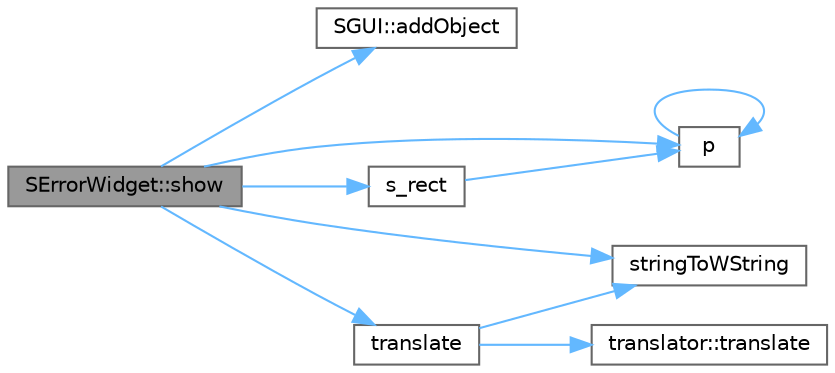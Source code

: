 digraph "SErrorWidget::show"
{
 // LATEX_PDF_SIZE
  bgcolor="transparent";
  edge [fontname=Helvetica,fontsize=10,labelfontname=Helvetica,labelfontsize=10];
  node [fontname=Helvetica,fontsize=10,shape=box,height=0.2,width=0.4];
  rankdir="LR";
  Node1 [id="Node000001",label="SErrorWidget::show",height=0.2,width=0.4,color="gray40", fillcolor="grey60", style="filled", fontcolor="black",tooltip="Shows a Error, Warning or Info Dialog."];
  Node1 -> Node2 [id="edge10_Node000001_Node000002",color="steelblue1",style="solid",tooltip=" "];
  Node2 [id="Node000002",label="SGUI::addObject",height=0.2,width=0.4,color="grey40", fillcolor="white", style="filled",URL="$class_s_g_u_i.html#a14b6f7fd445b35893014839e8ba0c0d5",tooltip="Register a Irrlicht GUI-Element with Event callback."];
  Node1 -> Node3 [id="edge11_Node000001_Node000003",color="steelblue1",style="solid",tooltip=" "];
  Node3 [id="Node000003",label="p",height=0.2,width=0.4,color="grey40", fillcolor="white", style="filled",URL="$_g_u_i_tools_8cpp.html#a6a626c1dd0cfaa4ae2a9d4a6f2ca90d5",tooltip=" "];
  Node3 -> Node3 [id="edge12_Node000003_Node000003",color="steelblue1",style="solid",tooltip=" "];
  Node1 -> Node4 [id="edge13_Node000001_Node000004",color="steelblue1",style="solid",tooltip=" "];
  Node4 [id="Node000004",label="s_rect",height=0.2,width=0.4,color="grey40", fillcolor="white", style="filled",URL="$_g_u_i_tools_8cpp.html#aa9b85d2dd3bd11b2bfffdb26e2e8d7fc",tooltip=" "];
  Node4 -> Node3 [id="edge14_Node000004_Node000003",color="steelblue1",style="solid",tooltip=" "];
  Node1 -> Node5 [id="edge15_Node000001_Node000005",color="steelblue1",style="solid",tooltip=" "];
  Node5 [id="Node000005",label="stringToWString",height=0.2,width=0.4,color="grey40", fillcolor="white", style="filled",URL="$_g_u_i_tools_8cpp.html#a268235fc7077e49fb7623d477c5005ef",tooltip=" "];
  Node1 -> Node6 [id="edge16_Node000001_Node000006",color="steelblue1",style="solid",tooltip=" "];
  Node6 [id="Node000006",label="translate",height=0.2,width=0.4,color="grey40", fillcolor="white", style="filled",URL="$_g_u_i_8hpp.html#abb2832fff46b1326bbb9480dd50db007",tooltip=" "];
  Node6 -> Node5 [id="edge17_Node000006_Node000005",color="steelblue1",style="solid",tooltip=" "];
  Node6 -> Node7 [id="edge18_Node000006_Node000007",color="steelblue1",style="solid",tooltip=" "];
  Node7 [id="Node000007",label="translator::translate",height=0.2,width=0.4,color="grey40", fillcolor="white", style="filled",URL="$namespacetranslator.html#a305c2b757c273e94e3d15960546f3e06",tooltip=" "];
}
